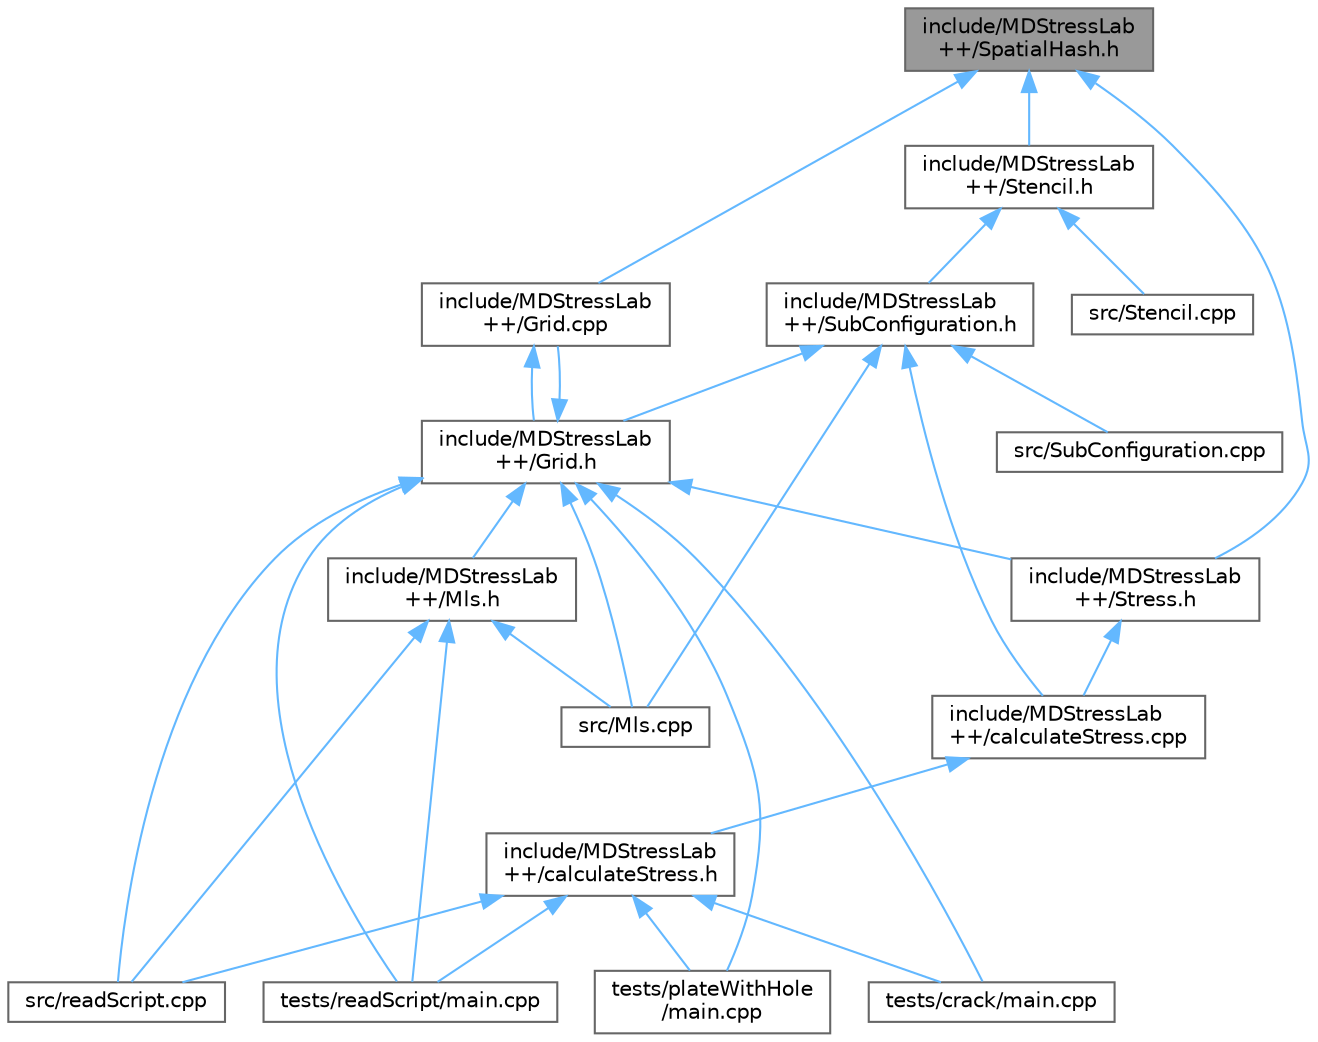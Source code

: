 digraph "include/MDStressLab++/SpatialHash.h"
{
 // LATEX_PDF_SIZE
  bgcolor="transparent";
  edge [fontname=Helvetica,fontsize=10,labelfontname=Helvetica,labelfontsize=10];
  node [fontname=Helvetica,fontsize=10,shape=box,height=0.2,width=0.4];
  Node1 [id="Node000001",label="include/MDStressLab\l++/SpatialHash.h",height=0.2,width=0.4,color="gray40", fillcolor="grey60", style="filled", fontcolor="black",tooltip=" "];
  Node1 -> Node2 [id="edge1_Node000001_Node000002",dir="back",color="steelblue1",style="solid",tooltip=" "];
  Node2 [id="Node000002",label="include/MDStressLab\l++/Grid.cpp",height=0.2,width=0.4,color="grey40", fillcolor="white", style="filled",URL="$Grid_8cpp.html",tooltip=" "];
  Node2 -> Node3 [id="edge2_Node000002_Node000003",dir="back",color="steelblue1",style="solid",tooltip=" "];
  Node3 [id="Node000003",label="include/MDStressLab\l++/Grid.h",height=0.2,width=0.4,color="grey40", fillcolor="white", style="filled",URL="$Grid_8h.html",tooltip=" "];
  Node3 -> Node2 [id="edge3_Node000003_Node000002",dir="back",color="steelblue1",style="solid",tooltip=" "];
  Node3 -> Node4 [id="edge4_Node000003_Node000004",dir="back",color="steelblue1",style="solid",tooltip=" "];
  Node4 [id="Node000004",label="include/MDStressLab\l++/Mls.h",height=0.2,width=0.4,color="grey40", fillcolor="white", style="filled",URL="$Mls_8h.html",tooltip=" "];
  Node4 -> Node5 [id="edge5_Node000004_Node000005",dir="back",color="steelblue1",style="solid",tooltip=" "];
  Node5 [id="Node000005",label="src/Mls.cpp",height=0.2,width=0.4,color="grey40", fillcolor="white", style="filled",URL="$Mls_8cpp.html",tooltip=" "];
  Node4 -> Node6 [id="edge6_Node000004_Node000006",dir="back",color="steelblue1",style="solid",tooltip=" "];
  Node6 [id="Node000006",label="src/readScript.cpp",height=0.2,width=0.4,color="grey40", fillcolor="white", style="filled",URL="$readScript_8cpp.html",tooltip=" "];
  Node4 -> Node7 [id="edge7_Node000004_Node000007",dir="back",color="steelblue1",style="solid",tooltip=" "];
  Node7 [id="Node000007",label="tests/readScript/main.cpp",height=0.2,width=0.4,color="grey40", fillcolor="white", style="filled",URL="$readScript_2main_8cpp.html",tooltip=" "];
  Node3 -> Node8 [id="edge8_Node000003_Node000008",dir="back",color="steelblue1",style="solid",tooltip=" "];
  Node8 [id="Node000008",label="include/MDStressLab\l++/Stress.h",height=0.2,width=0.4,color="grey40", fillcolor="white", style="filled",URL="$Stress_8h.html",tooltip=" "];
  Node8 -> Node9 [id="edge9_Node000008_Node000009",dir="back",color="steelblue1",style="solid",tooltip=" "];
  Node9 [id="Node000009",label="include/MDStressLab\l++/calculateStress.cpp",height=0.2,width=0.4,color="grey40", fillcolor="white", style="filled",URL="$calculateStress_8cpp.html",tooltip=" "];
  Node9 -> Node10 [id="edge10_Node000009_Node000010",dir="back",color="steelblue1",style="solid",tooltip=" "];
  Node10 [id="Node000010",label="include/MDStressLab\l++/calculateStress.h",height=0.2,width=0.4,color="grey40", fillcolor="white", style="filled",URL="$calculateStress_8h.html",tooltip=" "];
  Node10 -> Node6 [id="edge11_Node000010_Node000006",dir="back",color="steelblue1",style="solid",tooltip=" "];
  Node10 -> Node11 [id="edge12_Node000010_Node000011",dir="back",color="steelblue1",style="solid",tooltip=" "];
  Node11 [id="Node000011",label="tests/crack/main.cpp",height=0.2,width=0.4,color="grey40", fillcolor="white", style="filled",URL="$crack_2main_8cpp.html",tooltip=" "];
  Node10 -> Node12 [id="edge13_Node000010_Node000012",dir="back",color="steelblue1",style="solid",tooltip=" "];
  Node12 [id="Node000012",label="tests/plateWithHole\l/main.cpp",height=0.2,width=0.4,color="grey40", fillcolor="white", style="filled",URL="$plateWithHole_2main_8cpp.html",tooltip=" "];
  Node10 -> Node7 [id="edge14_Node000010_Node000007",dir="back",color="steelblue1",style="solid",tooltip=" "];
  Node3 -> Node5 [id="edge15_Node000003_Node000005",dir="back",color="steelblue1",style="solid",tooltip=" "];
  Node3 -> Node6 [id="edge16_Node000003_Node000006",dir="back",color="steelblue1",style="solid",tooltip=" "];
  Node3 -> Node11 [id="edge17_Node000003_Node000011",dir="back",color="steelblue1",style="solid",tooltip=" "];
  Node3 -> Node12 [id="edge18_Node000003_Node000012",dir="back",color="steelblue1",style="solid",tooltip=" "];
  Node3 -> Node7 [id="edge19_Node000003_Node000007",dir="back",color="steelblue1",style="solid",tooltip=" "];
  Node1 -> Node13 [id="edge20_Node000001_Node000013",dir="back",color="steelblue1",style="solid",tooltip=" "];
  Node13 [id="Node000013",label="include/MDStressLab\l++/Stencil.h",height=0.2,width=0.4,color="grey40", fillcolor="white", style="filled",URL="$Stencil_8h.html",tooltip=" "];
  Node13 -> Node14 [id="edge21_Node000013_Node000014",dir="back",color="steelblue1",style="solid",tooltip=" "];
  Node14 [id="Node000014",label="include/MDStressLab\l++/SubConfiguration.h",height=0.2,width=0.4,color="grey40", fillcolor="white", style="filled",URL="$SubConfiguration_8h.html",tooltip=" "];
  Node14 -> Node3 [id="edge22_Node000014_Node000003",dir="back",color="steelblue1",style="solid",tooltip=" "];
  Node14 -> Node9 [id="edge23_Node000014_Node000009",dir="back",color="steelblue1",style="solid",tooltip=" "];
  Node14 -> Node5 [id="edge24_Node000014_Node000005",dir="back",color="steelblue1",style="solid",tooltip=" "];
  Node14 -> Node15 [id="edge25_Node000014_Node000015",dir="back",color="steelblue1",style="solid",tooltip=" "];
  Node15 [id="Node000015",label="src/SubConfiguration.cpp",height=0.2,width=0.4,color="grey40", fillcolor="white", style="filled",URL="$SubConfiguration_8cpp.html",tooltip=" "];
  Node13 -> Node16 [id="edge26_Node000013_Node000016",dir="back",color="steelblue1",style="solid",tooltip=" "];
  Node16 [id="Node000016",label="src/Stencil.cpp",height=0.2,width=0.4,color="grey40", fillcolor="white", style="filled",URL="$Stencil_8cpp.html",tooltip=" "];
  Node1 -> Node8 [id="edge27_Node000001_Node000008",dir="back",color="steelblue1",style="solid",tooltip=" "];
}
